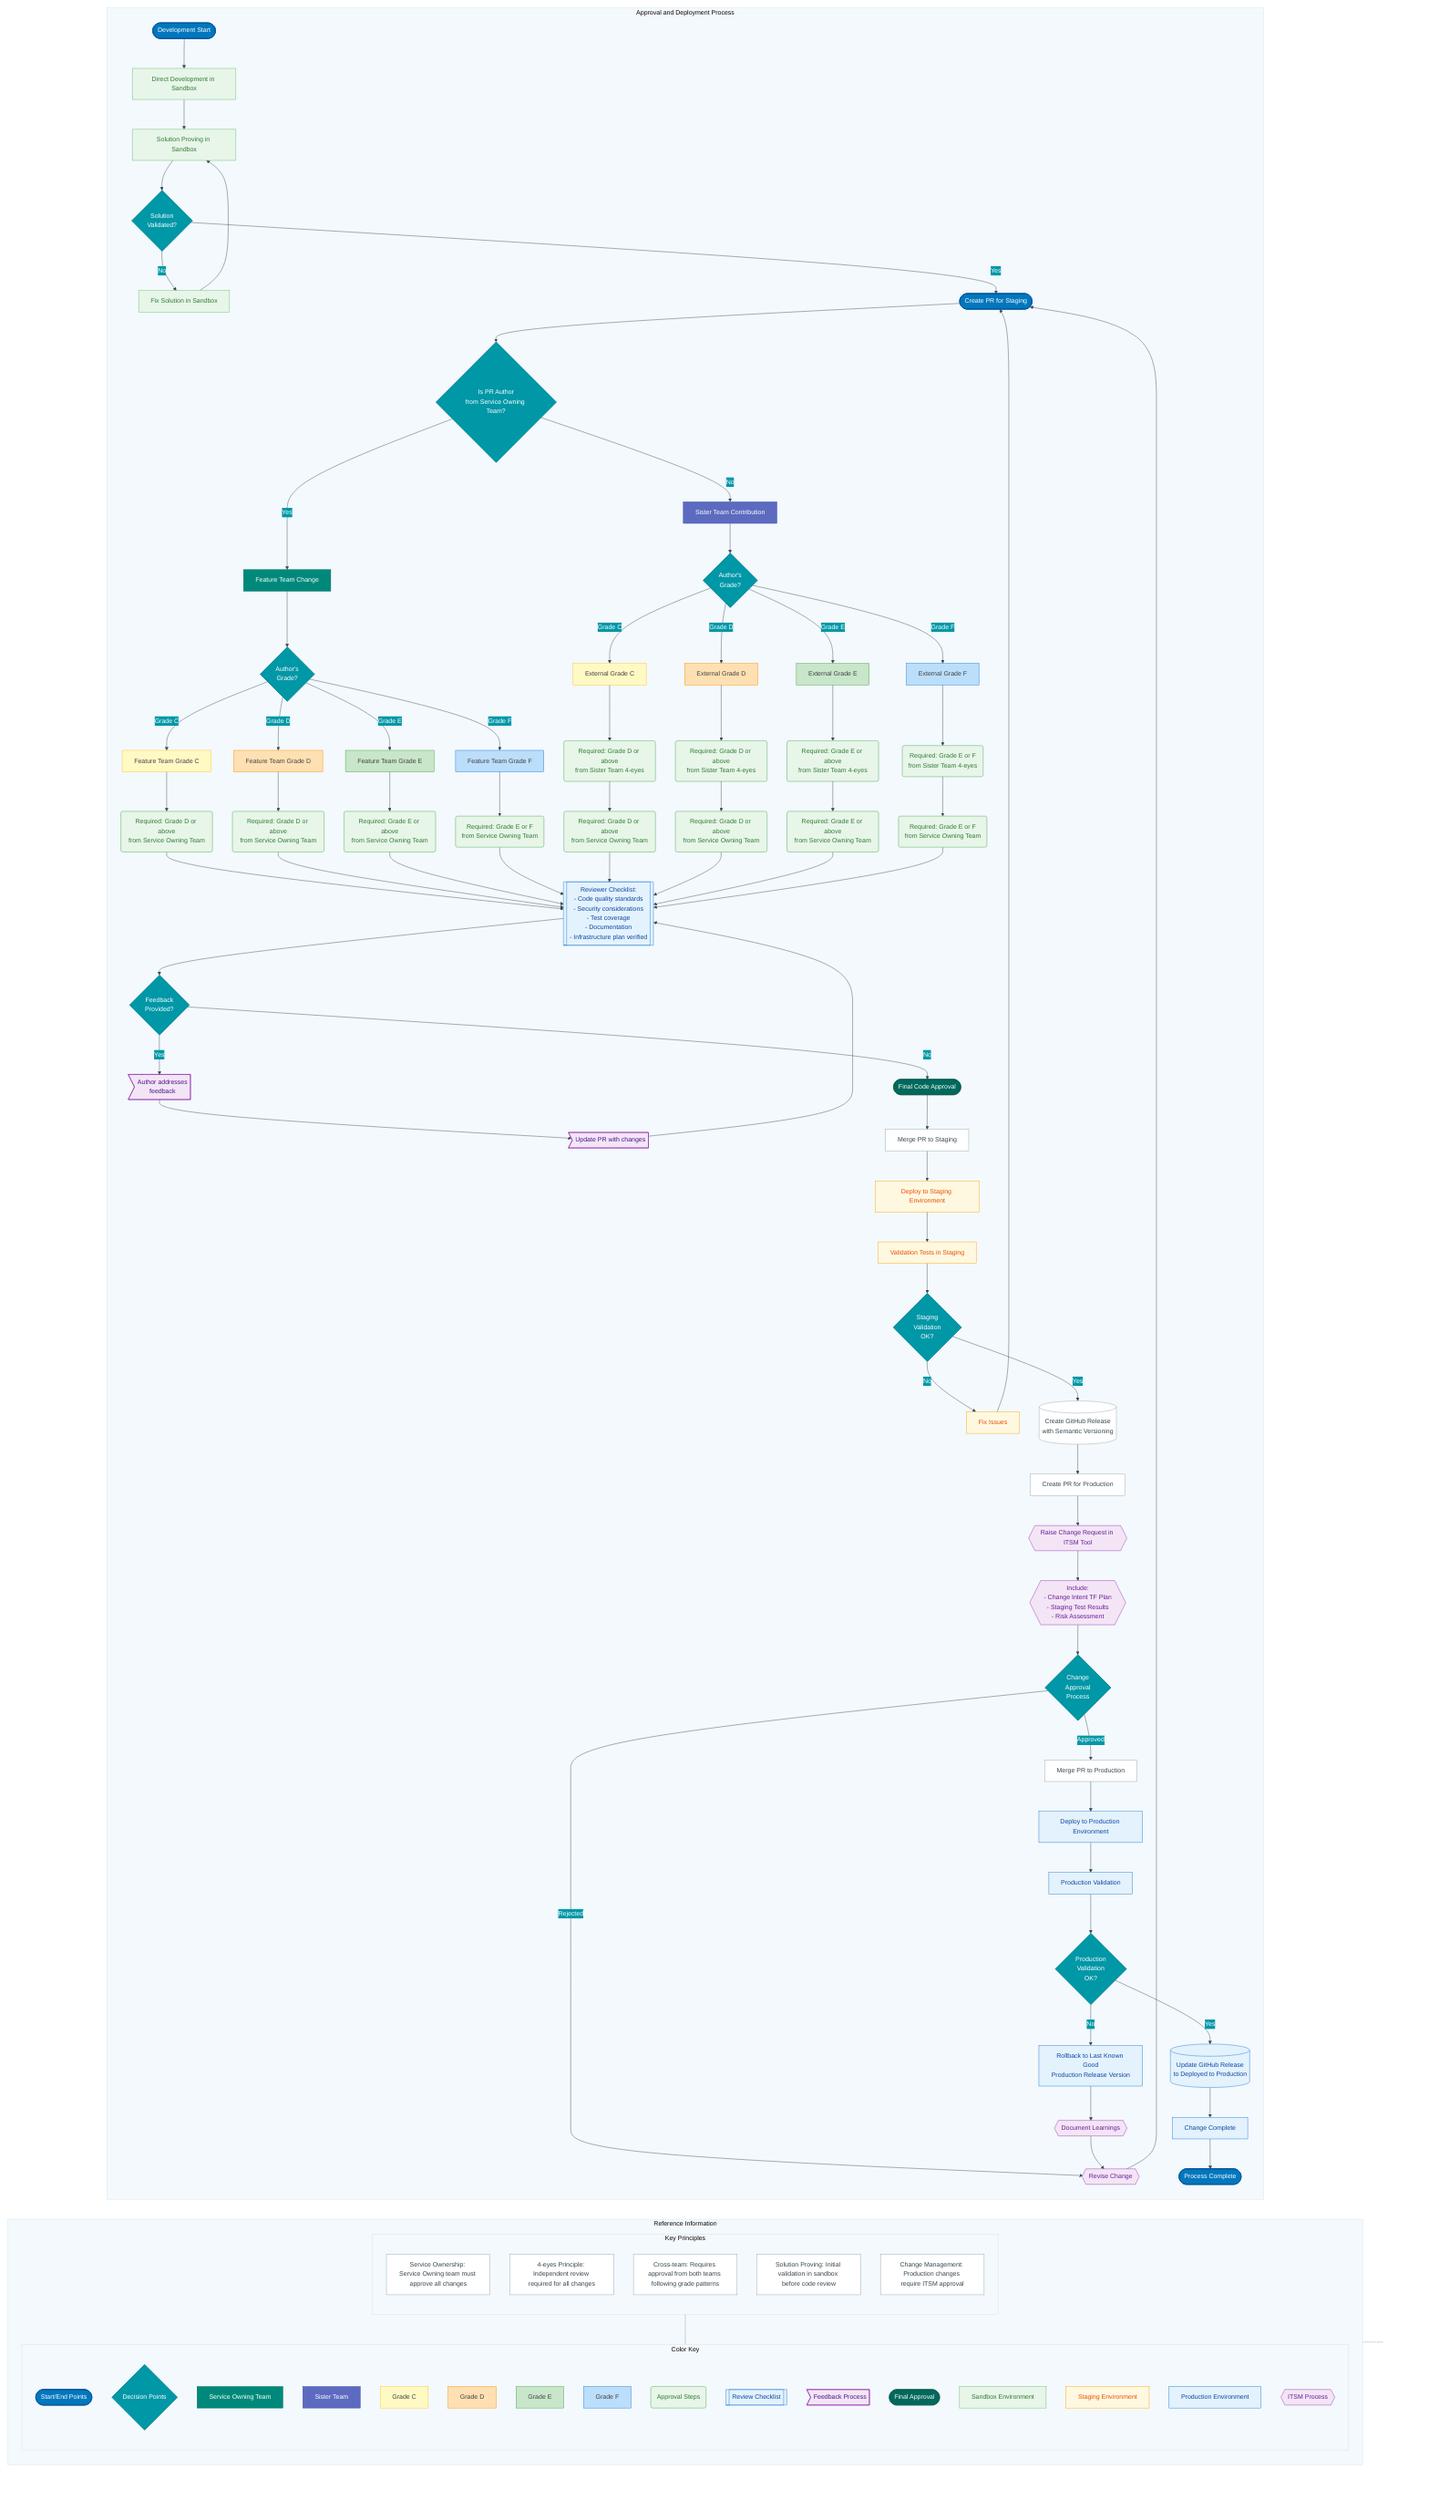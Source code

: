 %%{init: {
  'theme': 'base', 
  'themeVariables': { 
    'primaryColor': '#0277bd',
    'primaryTextColor': '#ffffff',
    'primaryBorderColor': '#01579b',
    'lineColor': '#37474f',
    'secondaryColor': '#0097a7',
    'tertiaryColor': '#f3f9fd',
    'canvasBg': '#f8fcff'
  },
  'flowchart': {
    'curve': 'basis',
    'diagramPadding': 20
  }
}}%%

flowchart LR
    %% Main flow colors - Professional Blue Theme
    classDef startEnd fill:#0277bd,stroke:#01579b,color:white,stroke-width:2px
    classDef question fill:#0097a7,stroke:#00838f,color:white,stroke-width:2px
    classDef process fill:#ffffff,stroke:#90a4ae,color:#37474f,stroke-width:1px
    classDef hidden fill:none,stroke:none,color:none
    
    %% Team colors
    classDef serviceOwning fill:#00897b,stroke:#00695c,color:white,stroke-width:1px
    classDef sisterTeam fill:#5c6bc0,stroke:#3949ab,color:white,stroke-width:1px
    
    %% Grade colors
    classDef gradeC fill:#fff9c4,stroke:#fbc02d,color:#424242,stroke-width:1px
    classDef gradeD fill:#ffe0b2,stroke:#fb8c00,color:#424242,stroke-width:1px
    classDef gradeE fill:#c8e6c9,stroke:#43a047,color:#424242,stroke-width:1px
    classDef gradeF fill:#bbdefb,stroke:#1976d2,color:#424242,stroke-width:1px
    
    %% Approval colors
    classDef approval fill:#e8f5e9,stroke:#43a047,color:#2e7d32,stroke-width:1px
    classDef reviewChecklist fill:#e3f2fd,stroke:#1976d2,color:#0d47a1,stroke-width:1px
    classDef feedback fill:#f3e5f5,stroke:#8e24aa,color:#4a148c,stroke-width:1px
    classDef finalApproval fill:#00695c,stroke:#004d40,color:white,stroke-width:1px
    
    %% Environment colors
    classDef sandbox fill:#e8f5e9,stroke:#66bb6a,color:#2e7d32,stroke-width:1px
    classDef staging fill:#fff8e1,stroke:#ffa000,color:#e65100,stroke-width:1px
    classDef production fill:#e3f2fd,stroke:#1976d2,color:#0d47a1,stroke-width:1px
    classDef itsm fill:#f3e5f5,stroke:#9c27b0,color:#6a1b9a,stroke-width:1px
    
    subgraph Reference["Reference Information"]
        direction TB
        
        subgraph Principles["Key Principles"]
            direction TB
            p1["Service Ownership: Service Owning team must approve all changes"]
            p2["4-eyes Principle: Independent review required for all changes"]
            p3["Cross-team: Requires approval from both teams following grade patterns"]
            p4["Solution Proving: Initial validation in sandbox before code review"]
            p5["Change Management: Production changes require ITSM approval"]
        end
        
        subgraph ColorKey["Color Key"]
            direction TB
            k1([Start/End Points])
            k2{Decision Points}
            k3["Service Owning Team"]
            k4["Sister Team"]
            k5["Grade C"]
            k6["Grade D"]
            k7["Grade E"]
            k8["Grade F"]
            k9(Approval Steps)
            k10[[Review Checklist]]
            k11>Feedback Process]
            k12([Final Approval])
            k14["Sandbox Environment"]
            k15["Staging Environment"]
            k16["Production Environment"]
            k17{{ITSM Process}}
        end
        
        %% Force side-by-side layout
        Principles -.- ColorKey
    end
    
    spacer1[" "]:::hidden
    Reference -.- spacer1:::hidden
    
    subgraph Process["Approval and Deployment Process"]
        direction TB
        %% Sandbox Development (No PR)
        DevStart([Development Start]) --> SandboxDev["Direct Development in Sandbox"]:::sandbox
        SandboxDev --> SolutionProving["Solution Proving in Sandbox"]:::sandbox
        SolutionProving --> SandboxValidation{Solution<br>Validated?}
        
        SandboxValidation -->|No| FixSolution["Fix Solution in Sandbox"]:::sandbox
        SandboxValidation -->|Yes| PR([Create PR for Staging])
        
        FixSolution --> SolutionProving
        
        %% PR Approval Process for Staging
        PR --> OwnerCheck{Is PR Author<br>from Service Owning Team?}
        
        OwnerCheck -->|Yes| InternalPath["Feature Team Change"]
        OwnerCheck -->|No| ExternalPath["Sister Team Contribution"]
        
        InternalPath --> InternalGradeCheck{Author's<br>Grade?}
        ExternalPath --> ExternalGradeCheck{Author's<br>Grade?}
        
        %% Feature team approval path
        InternalGradeCheck -->|Grade C| IC["Feature Team Grade C"]
        InternalGradeCheck -->|Grade D| ID["Feature Team Grade D"]
        InternalGradeCheck -->|Grade E| IE["Feature Team Grade E"]
        InternalGradeCheck -->|Grade F| IF["Feature Team Grade F"]
        
        IC --> ICApproval(Required: Grade D or above<br>from Service Owning Team)
        ID --> IDApproval(Required: Grade D or above<br>from Service Owning Team)
        IE --> IEApproval(Required: Grade E or above<br>from Service Owning Team)
        IF --> IFApproval(Required: Grade E or F<br>from Service Owning Team)
        
        %% Sister team approval path
        ExternalGradeCheck -->|Grade C| EC["External Grade C"]
        ExternalGradeCheck -->|Grade D| ED["External Grade D"]
        ExternalGradeCheck -->|Grade E| EE["External Grade E"]
        ExternalGradeCheck -->|Grade F| EF["External Grade F"]
        
        %% Sister team internal 4-eyes check
        EC --> ECApproval(Required: Grade D or above<br>from Sister Team 4-eyes)
        ED --> EDApproval(Required: Grade D or above<br>from Sister Team 4-eyes)
        EE --> EEApproval(Required: Grade E or above<br>from Sister Team 4-eyes)
        EF --> EFApproval(Required: Grade E or F<br>from Sister Team 4-eyes)
        
        %% Service owning team approval (same grade pattern)
        ECApproval --> OCApproval(Required: Grade D or above<br>from Service Owning Team)
        EDApproval --> ODApproval(Required: Grade D or above<br>from Service Owning Team)
        EEApproval --> OEApproval(Required: Grade E or above<br>from Service Owning Team)
        EFApproval --> OFApproval(Required: Grade E or F<br>from Service Owning Team)
        
        %% Connect all approval paths to review checklist
        ICApproval --> ReviewChecklist
        IDApproval --> ReviewChecklist
        IEApproval --> ReviewChecklist
        IFApproval --> ReviewChecklist
        
        OCApproval --> ReviewChecklist
        ODApproval --> ReviewChecklist
        OEApproval --> ReviewChecklist
        OFApproval --> ReviewChecklist
        
        ReviewChecklist[[Reviewer Checklist:<br>- Code quality standards<br>- Security considerations<br>- Test coverage<br>- Documentation<br>- Infrastructure plan verified]] --> FeedbackLoop{Feedback<br>Provided?}
        
        FeedbackLoop -->|Yes| AddressFeedback>Author addresses<br>feedback]:::feedback
        FeedbackLoop -->|No| FinalCodeApproval([Final Code Approval])
        
        %% NEW STEP: Update PR after addressing feedback
        AddressFeedback --> UpdatePR>Update PR with changes]:::feedback
        UpdatePR --> ReviewChecklist
        
        %% Final staging deployment
        FinalCodeApproval --> MergePRStaging["Merge PR to Staging"]
        MergePRStaging --> DeployStaging["Deploy to Staging Environment"]:::staging
        
        DeployStaging --> StagingTest["Validation Tests in Staging"]:::staging
        StagingTest --> StagingOK{Staging<br>Validation<br>OK?}
        StagingOK -->|No| FixStaging["Fix Issues"]:::staging
        StagingOK -->|Yes| CreateGitHubRelease[(Create GitHub Release<br>with Semantic Versioning)]
        CreateGitHubRelease --> CreatePRProd["Create PR for Production"]
        
        CreatePRProd --> RaiseITSM{{Raise Change Request in ITSM Tool}}:::itsm
        
        FixStaging --> PR
        
        %% Production Path via ITSM
        RaiseITSM --> ITSMDetails{{Include:<br>- Change Intent TF Plan<br>- Staging Test Results<br>- Risk Assessment}}:::itsm
        ITSMDetails --> ChangeApproval{Change<br>Approval<br>Process}
        
        ChangeApproval -->|Rejected| ReviseChange{{Revise Change}}:::itsm
        ChangeApproval -->|Approved| MergePRProd["Merge PR to Production"]
        
        MergePRProd --> ProdEnv["Deploy to Production Environment"]:::production
        
        ReviseChange --> PR
        
        ProdEnv --> ProdValidation["Production Validation"]:::production
        ProdValidation --> ProdOK{Production<br>Validation<br>OK?}
        
        ProdOK -->|No| Rollback["Rollback to Last Known Good<br>Production Release Version"]:::production
        ProdOK -->|Yes| UpdateRelease[(Update GitHub Release<br>to Deployed to Production)]:::production
        UpdateRelease --> Complete["Change Complete"]:::production
        
        Rollback --> LearnFromFailure{{Document Learnings}}:::itsm
        LearnFromFailure --> ReviseChange
        
        Complete --> Completion([Process Complete])
    end
    
    %% Apply classes
    class DevStart,PR,Completion startEnd
    class OwnerCheck,InternalGradeCheck,ExternalGradeCheck,FeedbackLoop,SandboxValidation,StagingOK,ChangeApproval,ProdOK question
    class InternalPath,IC,ID,IE,IF serviceOwning
    class ExternalPath,EC,ED,EE,EF sisterTeam
    class MergePRStaging,CreateGitHubRelease,CreatePRProd,MergePRProd process
    
    %% Grade-specific node colors
    class IC,EC gradeC
    class ID,ED gradeD
    class IE,EE gradeE
    class IF,EF gradeF
    
    %% Process node colors
    class ECApproval,EDApproval,EEApproval,EFApproval approval
    class ICApproval,IDApproval,IEApproval,IFApproval approval
    class OCApproval,ODApproval,OEApproval,OFApproval approval
    class ReviewChecklist reviewChecklist
    class AddressFeedback,UpdatePR feedback
    class FinalCodeApproval finalApproval
    
    %% Environment node colors
    class SandboxDev,SolutionProving,FixSolution sandbox
    class DeployStaging,StagingTest,FixStaging staging
    class ProdEnv,ProdValidation,Rollback,Complete,UpdateRelease production
    class RaiseITSM,ITSMDetails,ReviseChange,LearnFromFailure itsm
    
    %% Apply classes to color key
    class k1 startEnd
    class k2 question
    class k3 serviceOwning
    class k4 sisterTeam
    class k5 gradeC
    class k6 gradeD
    class k7 gradeE
    class k8 gradeF
    class k9 approval
    class k10 reviewChecklist
    class k11 feedback
    class k12 finalApproval
    class k14 sandbox
    class k15 staging
    class k16 production
    class k17 itsm
    class p1,p2,p3,p4,p5 process